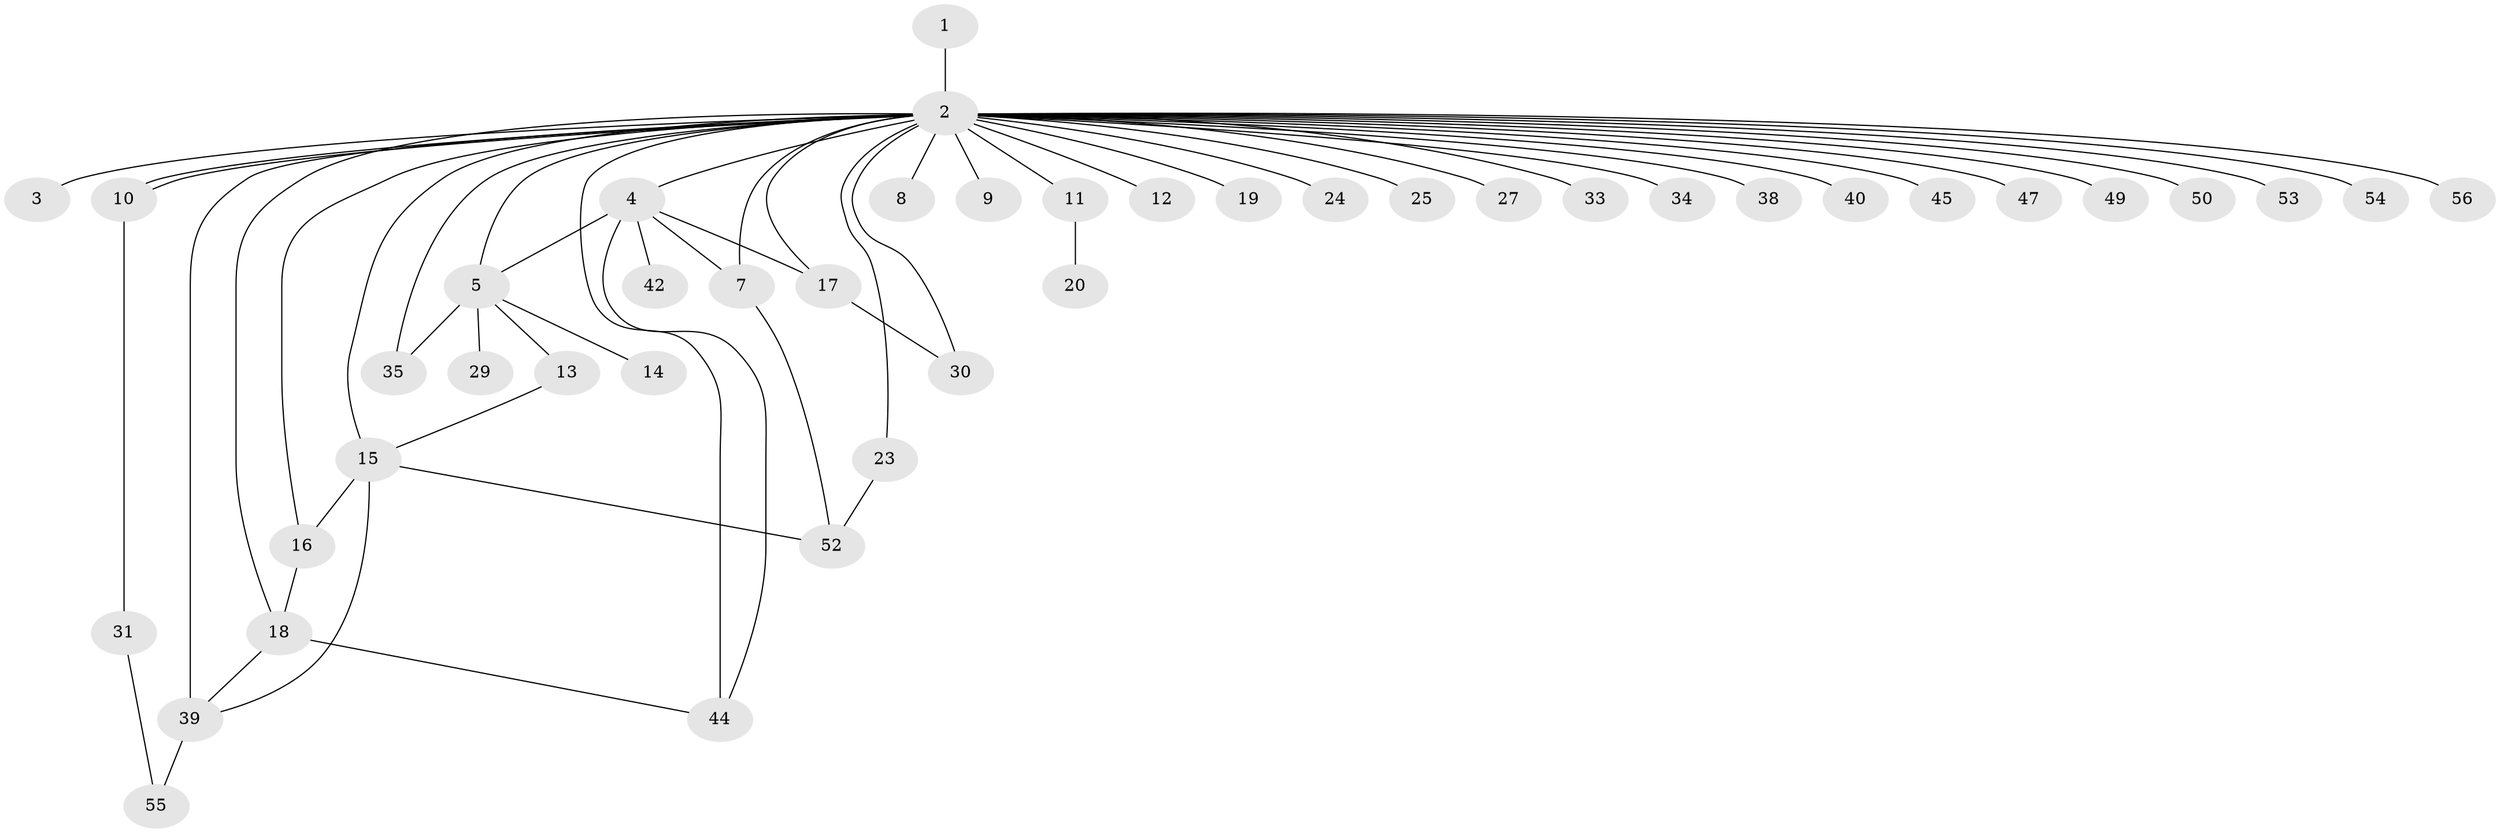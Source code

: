 // Generated by graph-tools (version 1.1) at 2025/51/02/27/25 19:51:57]
// undirected, 43 vertices, 58 edges
graph export_dot {
graph [start="1"]
  node [color=gray90,style=filled];
  1;
  2 [super="+22"];
  3 [super="+21"];
  4 [super="+6"];
  5 [super="+57"];
  7 [super="+58"];
  8;
  9;
  10 [super="+51"];
  11;
  12;
  13;
  14;
  15 [super="+32"];
  16 [super="+37"];
  17 [super="+26"];
  18 [super="+48"];
  19;
  20;
  23 [super="+28"];
  24;
  25 [super="+41"];
  27;
  29;
  30;
  31 [super="+36"];
  33;
  34;
  35 [super="+46"];
  38;
  39 [super="+43"];
  40;
  42;
  44;
  45;
  47;
  49;
  50;
  52;
  53;
  54;
  55;
  56;
  1 -- 2;
  2 -- 3 [weight=2];
  2 -- 4;
  2 -- 5;
  2 -- 8;
  2 -- 9;
  2 -- 10;
  2 -- 10;
  2 -- 11;
  2 -- 12;
  2 -- 15;
  2 -- 16;
  2 -- 18;
  2 -- 19;
  2 -- 23;
  2 -- 24;
  2 -- 25;
  2 -- 27;
  2 -- 30;
  2 -- 33;
  2 -- 34;
  2 -- 35 [weight=2];
  2 -- 38;
  2 -- 39;
  2 -- 40;
  2 -- 44;
  2 -- 45;
  2 -- 47;
  2 -- 49;
  2 -- 50;
  2 -- 53;
  2 -- 54;
  2 -- 56;
  2 -- 7;
  2 -- 17;
  4 -- 5;
  4 -- 7 [weight=2];
  4 -- 17;
  4 -- 42;
  4 -- 44;
  5 -- 13;
  5 -- 14;
  5 -- 29;
  5 -- 35;
  7 -- 52;
  10 -- 31;
  11 -- 20;
  13 -- 15;
  15 -- 16;
  15 -- 52;
  15 -- 39;
  16 -- 18;
  17 -- 30;
  18 -- 44;
  18 -- 39;
  23 -- 52;
  31 -- 55;
  39 -- 55;
}
